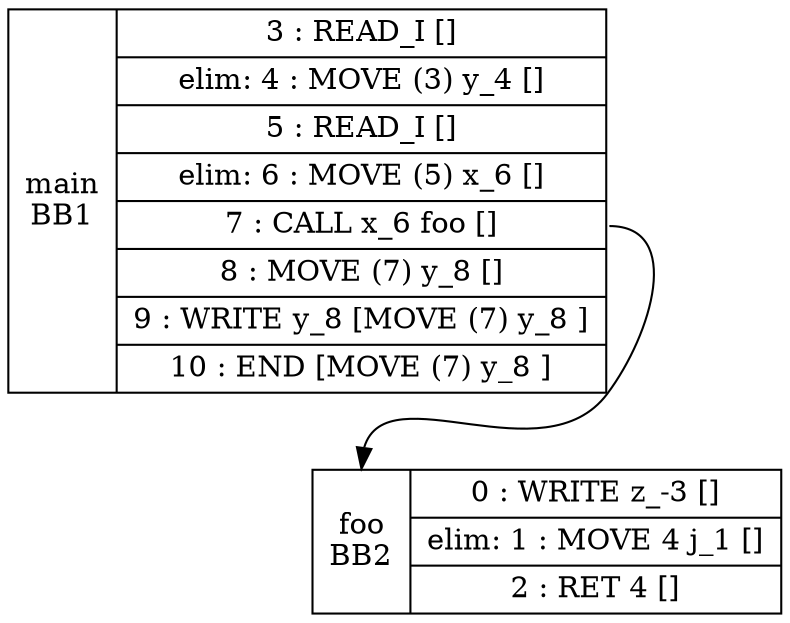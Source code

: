 digraph G { 
BB1[shape=record, label="<b>main\nBB1|{3 : READ_I []|elim: 4 : MOVE (3) y_4 []|5 : READ_I []|elim: 6 : MOVE (5) x_6 []|<cfoo7>7 : CALL x_6 foo []|8 : MOVE (7) y_8 []|9 : WRITE y_8 [MOVE (7) y_8 ]|10 : END [MOVE (7) y_8 ]}"];
BB1:cfoo7 -> BB2:b [];
BB2[shape=record, label="<b>foo\nBB2|{0 : WRITE z_-3 []|elim: 1 : MOVE 4 j_1 []|2 : RET 4 []}"];
}